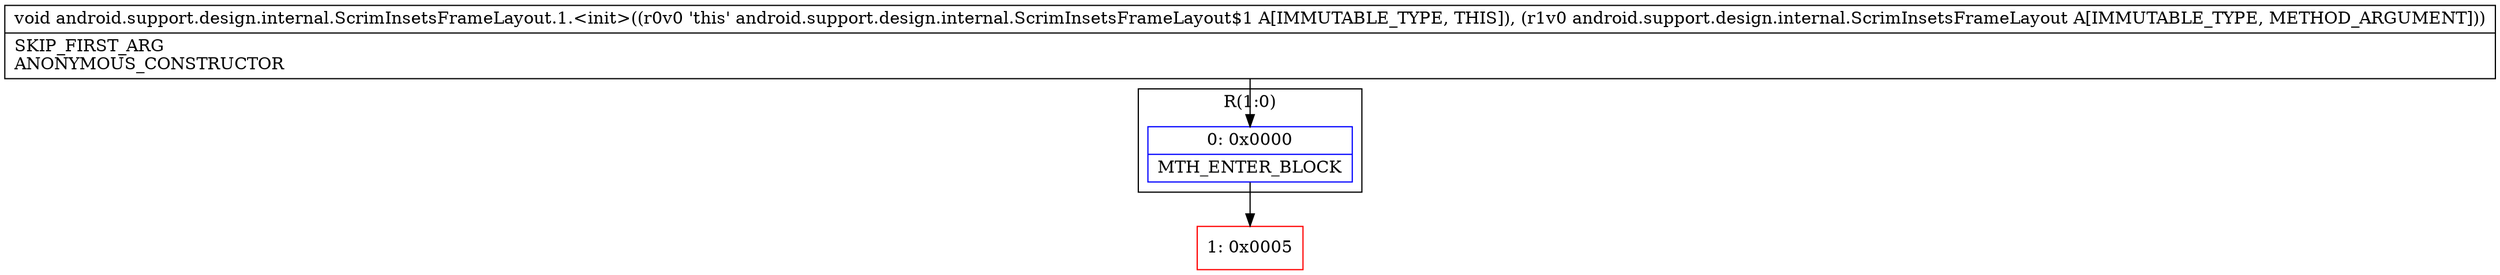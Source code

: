 digraph "CFG forandroid.support.design.internal.ScrimInsetsFrameLayout.1.\<init\>(Landroid\/support\/design\/internal\/ScrimInsetsFrameLayout;)V" {
subgraph cluster_Region_295864701 {
label = "R(1:0)";
node [shape=record,color=blue];
Node_0 [shape=record,label="{0\:\ 0x0000|MTH_ENTER_BLOCK\l}"];
}
Node_1 [shape=record,color=red,label="{1\:\ 0x0005}"];
MethodNode[shape=record,label="{void android.support.design.internal.ScrimInsetsFrameLayout.1.\<init\>((r0v0 'this' android.support.design.internal.ScrimInsetsFrameLayout$1 A[IMMUTABLE_TYPE, THIS]), (r1v0 android.support.design.internal.ScrimInsetsFrameLayout A[IMMUTABLE_TYPE, METHOD_ARGUMENT]))  | SKIP_FIRST_ARG\lANONYMOUS_CONSTRUCTOR\l}"];
MethodNode -> Node_0;
Node_0 -> Node_1;
}


